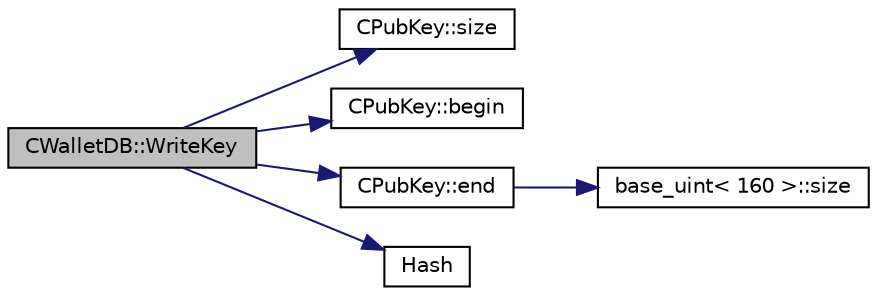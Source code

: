 digraph "CWalletDB::WriteKey"
{
  edge [fontname="Helvetica",fontsize="10",labelfontname="Helvetica",labelfontsize="10"];
  node [fontname="Helvetica",fontsize="10",shape=record];
  rankdir="LR";
  Node109 [label="CWalletDB::WriteKey",height=0.2,width=0.4,color="black", fillcolor="grey75", style="filled", fontcolor="black"];
  Node109 -> Node110 [color="midnightblue",fontsize="10",style="solid",fontname="Helvetica"];
  Node110 [label="CPubKey::size",height=0.2,width=0.4,color="black", fillcolor="white", style="filled",URL="$da/d4e/class_c_pub_key.html#a6bb28fcf0a5f799c69f5b7269363b309"];
  Node109 -> Node111 [color="midnightblue",fontsize="10",style="solid",fontname="Helvetica"];
  Node111 [label="CPubKey::begin",height=0.2,width=0.4,color="black", fillcolor="white", style="filled",URL="$da/d4e/class_c_pub_key.html#a859ab9909d68092d6d4fc739237ab358"];
  Node109 -> Node112 [color="midnightblue",fontsize="10",style="solid",fontname="Helvetica"];
  Node112 [label="CPubKey::end",height=0.2,width=0.4,color="black", fillcolor="white", style="filled",URL="$da/d4e/class_c_pub_key.html#a1d6fb1ec2b45fb229f549215d6a23dbc"];
  Node112 -> Node113 [color="midnightblue",fontsize="10",style="solid",fontname="Helvetica"];
  Node113 [label="base_uint\< 160 \>::size",height=0.2,width=0.4,color="black", fillcolor="white", style="filled",URL="$da/df7/classbase__uint.html#a1f49b034e686269601ea89b0319b8004"];
  Node109 -> Node114 [color="midnightblue",fontsize="10",style="solid",fontname="Helvetica"];
  Node114 [label="Hash",height=0.2,width=0.4,color="black", fillcolor="white", style="filled",URL="$db/dfb/hash_8h.html#ab3f6c437460137530d86e09c2c102e99"];
}

